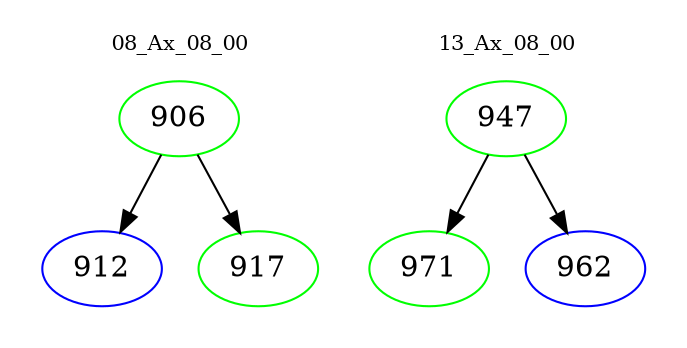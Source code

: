 digraph{
subgraph cluster_0 {
color = white
label = "08_Ax_08_00";
fontsize=10;
T0_906 [label="906", color="green"]
T0_906 -> T0_912 [color="black"]
T0_912 [label="912", color="blue"]
T0_906 -> T0_917 [color="black"]
T0_917 [label="917", color="green"]
}
subgraph cluster_1 {
color = white
label = "13_Ax_08_00";
fontsize=10;
T1_947 [label="947", color="green"]
T1_947 -> T1_971 [color="black"]
T1_971 [label="971", color="green"]
T1_947 -> T1_962 [color="black"]
T1_962 [label="962", color="blue"]
}
}
